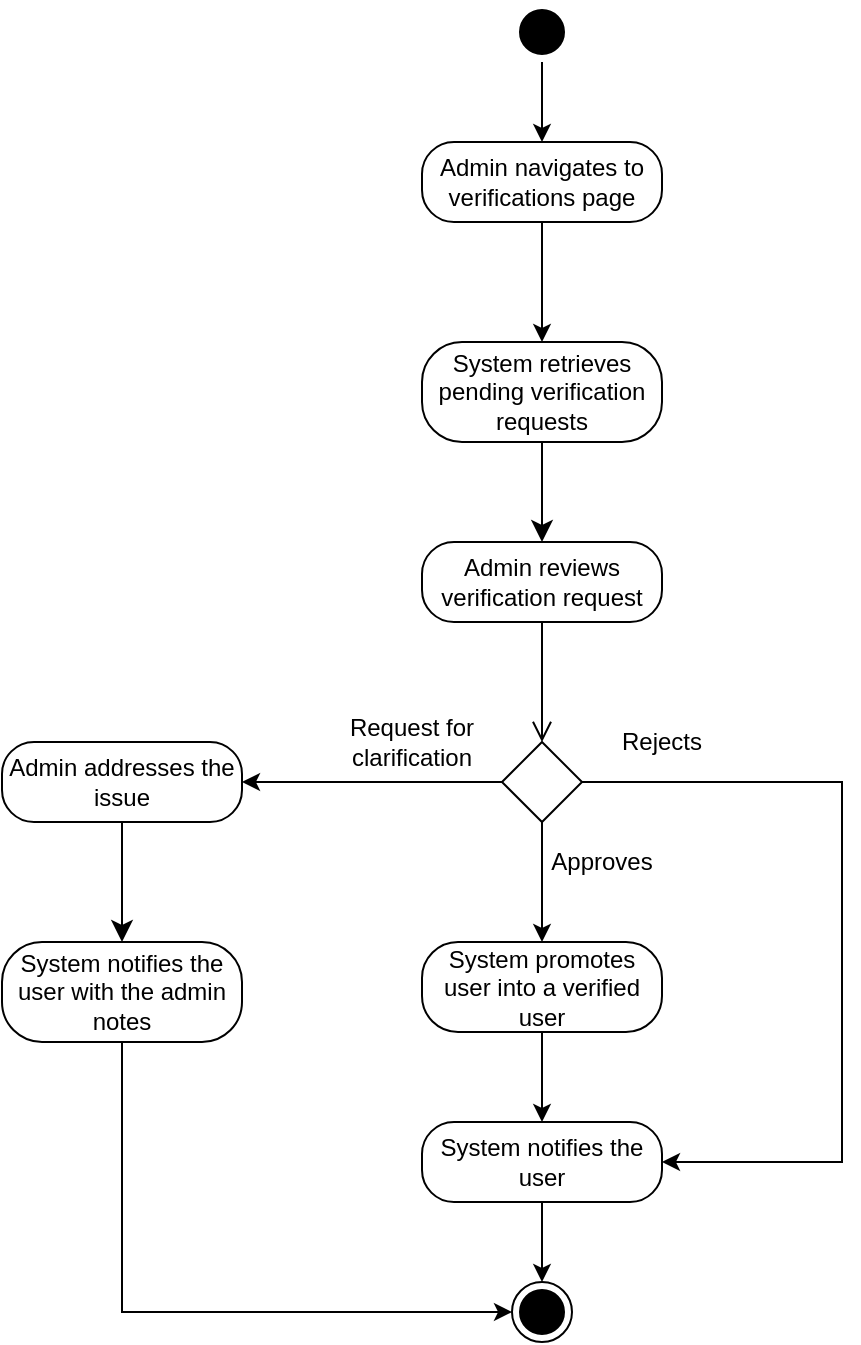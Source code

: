 <mxfile version="26.1.1">
  <diagram name="Page-1" id="5ytnFHVCYQ5nWoHdkLvS">
    <mxGraphModel dx="1090" dy="633" grid="1" gridSize="10" guides="1" tooltips="1" connect="1" arrows="1" fold="1" page="1" pageScale="1" pageWidth="827" pageHeight="1169" math="0" shadow="0">
      <root>
        <mxCell id="0" />
        <mxCell id="1" parent="0" />
        <mxCell id="YoQZz00WZt21mto1OvT9-1" style="edgeStyle=orthogonalEdgeStyle;rounded=0;orthogonalLoop=1;jettySize=auto;html=1;entryX=0.5;entryY=0;entryDx=0;entryDy=0;" edge="1" parent="1" source="N5o5-2vSh2YZ8sFVEgd_-1" target="N5o5-2vSh2YZ8sFVEgd_-3">
          <mxGeometry relative="1" as="geometry" />
        </mxCell>
        <mxCell id="N5o5-2vSh2YZ8sFVEgd_-1" value="" style="ellipse;html=1;shape=startState;fillColor=#000000;strokeColor=#000000;" parent="1" vertex="1">
          <mxGeometry x="375" y="180" width="30" height="30" as="geometry" />
        </mxCell>
        <mxCell id="YoQZz00WZt21mto1OvT9-3" style="edgeStyle=orthogonalEdgeStyle;rounded=0;orthogonalLoop=1;jettySize=auto;html=1;entryX=0.5;entryY=0;entryDx=0;entryDy=0;" edge="1" parent="1" source="N5o5-2vSh2YZ8sFVEgd_-3" target="N5o5-2vSh2YZ8sFVEgd_-5">
          <mxGeometry relative="1" as="geometry" />
        </mxCell>
        <mxCell id="N5o5-2vSh2YZ8sFVEgd_-3" value="Admin navigates to verifications page" style="rounded=1;whiteSpace=wrap;html=1;arcSize=40;fontColor=#000000;fillColor=#FFFFFF;strokeColor=#000000;" parent="1" vertex="1">
          <mxGeometry x="330" y="250" width="120" height="40" as="geometry" />
        </mxCell>
        <mxCell id="N5o5-2vSh2YZ8sFVEgd_-5" value="System retrieves pending verification requests" style="rounded=1;whiteSpace=wrap;html=1;arcSize=40;fontColor=#000000;fillColor=#FFFFFF;strokeColor=#000000;" parent="1" vertex="1">
          <mxGeometry x="330" y="350" width="120" height="50" as="geometry" />
        </mxCell>
        <mxCell id="N5o5-2vSh2YZ8sFVEgd_-6" value="" style="edgeStyle=orthogonalEdgeStyle;html=1;verticalAlign=bottom;endArrow=classic;endSize=8;strokeColor=light-dark(#000000, #ff9090);rounded=0;endFill=1;" parent="1" source="N5o5-2vSh2YZ8sFVEgd_-5" edge="1">
          <mxGeometry relative="1" as="geometry">
            <mxPoint x="390" y="450" as="targetPoint" />
          </mxGeometry>
        </mxCell>
        <mxCell id="N5o5-2vSh2YZ8sFVEgd_-7" value="Admin reviews verification request" style="rounded=1;whiteSpace=wrap;html=1;arcSize=40;fontColor=#000000;fillColor=#FFFFFF;strokeColor=#000000;" parent="1" vertex="1">
          <mxGeometry x="330" y="450" width="120" height="40" as="geometry" />
        </mxCell>
        <mxCell id="N5o5-2vSh2YZ8sFVEgd_-8" value="" style="edgeStyle=orthogonalEdgeStyle;html=1;verticalAlign=bottom;endArrow=open;endSize=8;strokeColor=light-dark(#000000, #ff9090);rounded=0;" parent="1" source="N5o5-2vSh2YZ8sFVEgd_-7" edge="1">
          <mxGeometry relative="1" as="geometry">
            <mxPoint x="390" y="550" as="targetPoint" />
          </mxGeometry>
        </mxCell>
        <mxCell id="N5o5-2vSh2YZ8sFVEgd_-14" value="" style="edgeStyle=orthogonalEdgeStyle;rounded=0;orthogonalLoop=1;jettySize=auto;html=1;" parent="1" source="N5o5-2vSh2YZ8sFVEgd_-9" target="N5o5-2vSh2YZ8sFVEgd_-12" edge="1">
          <mxGeometry relative="1" as="geometry" />
        </mxCell>
        <mxCell id="N5o5-2vSh2YZ8sFVEgd_-18" style="edgeStyle=orthogonalEdgeStyle;rounded=0;orthogonalLoop=1;jettySize=auto;html=1;exitX=1;exitY=0.5;exitDx=0;exitDy=0;entryX=1;entryY=0.5;entryDx=0;entryDy=0;" parent="1" source="N5o5-2vSh2YZ8sFVEgd_-9" target="N5o5-2vSh2YZ8sFVEgd_-15" edge="1">
          <mxGeometry relative="1" as="geometry">
            <Array as="points">
              <mxPoint x="540" y="570" />
              <mxPoint x="540" y="760" />
            </Array>
          </mxGeometry>
        </mxCell>
        <mxCell id="N5o5-2vSh2YZ8sFVEgd_-21" style="edgeStyle=orthogonalEdgeStyle;rounded=0;orthogonalLoop=1;jettySize=auto;html=1;exitX=0;exitY=0.5;exitDx=0;exitDy=0;entryX=1;entryY=0.5;entryDx=0;entryDy=0;" parent="1" source="N5o5-2vSh2YZ8sFVEgd_-9" target="N5o5-2vSh2YZ8sFVEgd_-19" edge="1">
          <mxGeometry relative="1" as="geometry" />
        </mxCell>
        <mxCell id="N5o5-2vSh2YZ8sFVEgd_-9" value="" style="rhombus;whiteSpace=wrap;html=1;" parent="1" vertex="1">
          <mxGeometry x="370" y="550" width="40" height="40" as="geometry" />
        </mxCell>
        <mxCell id="N5o5-2vSh2YZ8sFVEgd_-10" value="Approves" style="text;strokeColor=none;align=center;fillColor=none;html=1;verticalAlign=middle;whiteSpace=wrap;rounded=0;" parent="1" vertex="1">
          <mxGeometry x="400" y="600" width="40" height="20" as="geometry" />
        </mxCell>
        <mxCell id="N5o5-2vSh2YZ8sFVEgd_-11" value="Request for clarification" style="text;strokeColor=none;align=center;fillColor=none;html=1;verticalAlign=middle;whiteSpace=wrap;rounded=0;" parent="1" vertex="1">
          <mxGeometry x="290" y="540" width="70" height="20" as="geometry" />
        </mxCell>
        <mxCell id="N5o5-2vSh2YZ8sFVEgd_-35" value="" style="edgeStyle=orthogonalEdgeStyle;rounded=0;orthogonalLoop=1;jettySize=auto;html=1;" parent="1" source="N5o5-2vSh2YZ8sFVEgd_-12" target="N5o5-2vSh2YZ8sFVEgd_-15" edge="1">
          <mxGeometry relative="1" as="geometry" />
        </mxCell>
        <mxCell id="N5o5-2vSh2YZ8sFVEgd_-12" value="System promotes user into a verified user" style="rounded=1;whiteSpace=wrap;html=1;arcSize=40;fontColor=#000000;fillColor=#FFFFFF;strokeColor=#000000;" parent="1" vertex="1">
          <mxGeometry x="330" y="650" width="120" height="45" as="geometry" />
        </mxCell>
        <mxCell id="N5o5-2vSh2YZ8sFVEgd_-36" value="" style="edgeStyle=orthogonalEdgeStyle;rounded=0;orthogonalLoop=1;jettySize=auto;html=1;" parent="1" source="N5o5-2vSh2YZ8sFVEgd_-15" target="N5o5-2vSh2YZ8sFVEgd_-28" edge="1">
          <mxGeometry relative="1" as="geometry" />
        </mxCell>
        <mxCell id="N5o5-2vSh2YZ8sFVEgd_-15" value="System notifies the user" style="rounded=1;whiteSpace=wrap;html=1;arcSize=40;fontColor=#000000;fillColor=#FFFFFF;strokeColor=#000000;" parent="1" vertex="1">
          <mxGeometry x="330" y="740" width="120" height="40" as="geometry" />
        </mxCell>
        <mxCell id="N5o5-2vSh2YZ8sFVEgd_-19" value="Admin addresses the issue" style="rounded=1;whiteSpace=wrap;html=1;arcSize=40;fontColor=#000000;fillColor=#FFFFFF;strokeColor=#000000;" parent="1" vertex="1">
          <mxGeometry x="120" y="550" width="120" height="40" as="geometry" />
        </mxCell>
        <mxCell id="N5o5-2vSh2YZ8sFVEgd_-20" value="" style="edgeStyle=orthogonalEdgeStyle;html=1;verticalAlign=bottom;endArrow=classic;endSize=8;strokeColor=light-dark(#000000, #ff9090);rounded=0;endFill=1;" parent="1" source="N5o5-2vSh2YZ8sFVEgd_-19" edge="1" target="N5o5-2vSh2YZ8sFVEgd_-26">
          <mxGeometry relative="1" as="geometry">
            <mxPoint x="180" y="650" as="targetPoint" />
          </mxGeometry>
        </mxCell>
        <mxCell id="N5o5-2vSh2YZ8sFVEgd_-22" value="Rejects" style="text;strokeColor=none;align=center;fillColor=none;html=1;verticalAlign=middle;whiteSpace=wrap;rounded=0;" parent="1" vertex="1">
          <mxGeometry x="430" y="540" width="40" height="20" as="geometry" />
        </mxCell>
        <mxCell id="N5o5-2vSh2YZ8sFVEgd_-29" style="edgeStyle=orthogonalEdgeStyle;rounded=0;orthogonalLoop=1;jettySize=auto;html=1;exitX=0.5;exitY=1;exitDx=0;exitDy=0;entryX=0;entryY=0.5;entryDx=0;entryDy=0;" parent="1" source="N5o5-2vSh2YZ8sFVEgd_-26" target="N5o5-2vSh2YZ8sFVEgd_-28" edge="1">
          <mxGeometry relative="1" as="geometry" />
        </mxCell>
        <mxCell id="N5o5-2vSh2YZ8sFVEgd_-26" value="System notifies the user with the admin notes" style="rounded=1;whiteSpace=wrap;html=1;arcSize=40;fontColor=#000000;fillColor=#FFFFFF;strokeColor=#000000;" parent="1" vertex="1">
          <mxGeometry x="120" y="650" width="120" height="50" as="geometry" />
        </mxCell>
        <mxCell id="N5o5-2vSh2YZ8sFVEgd_-28" value="" style="ellipse;html=1;shape=endState;fillColor=#000000;strokeColor=#000000;" parent="1" vertex="1">
          <mxGeometry x="375" y="820" width="30" height="30" as="geometry" />
        </mxCell>
      </root>
    </mxGraphModel>
  </diagram>
</mxfile>
